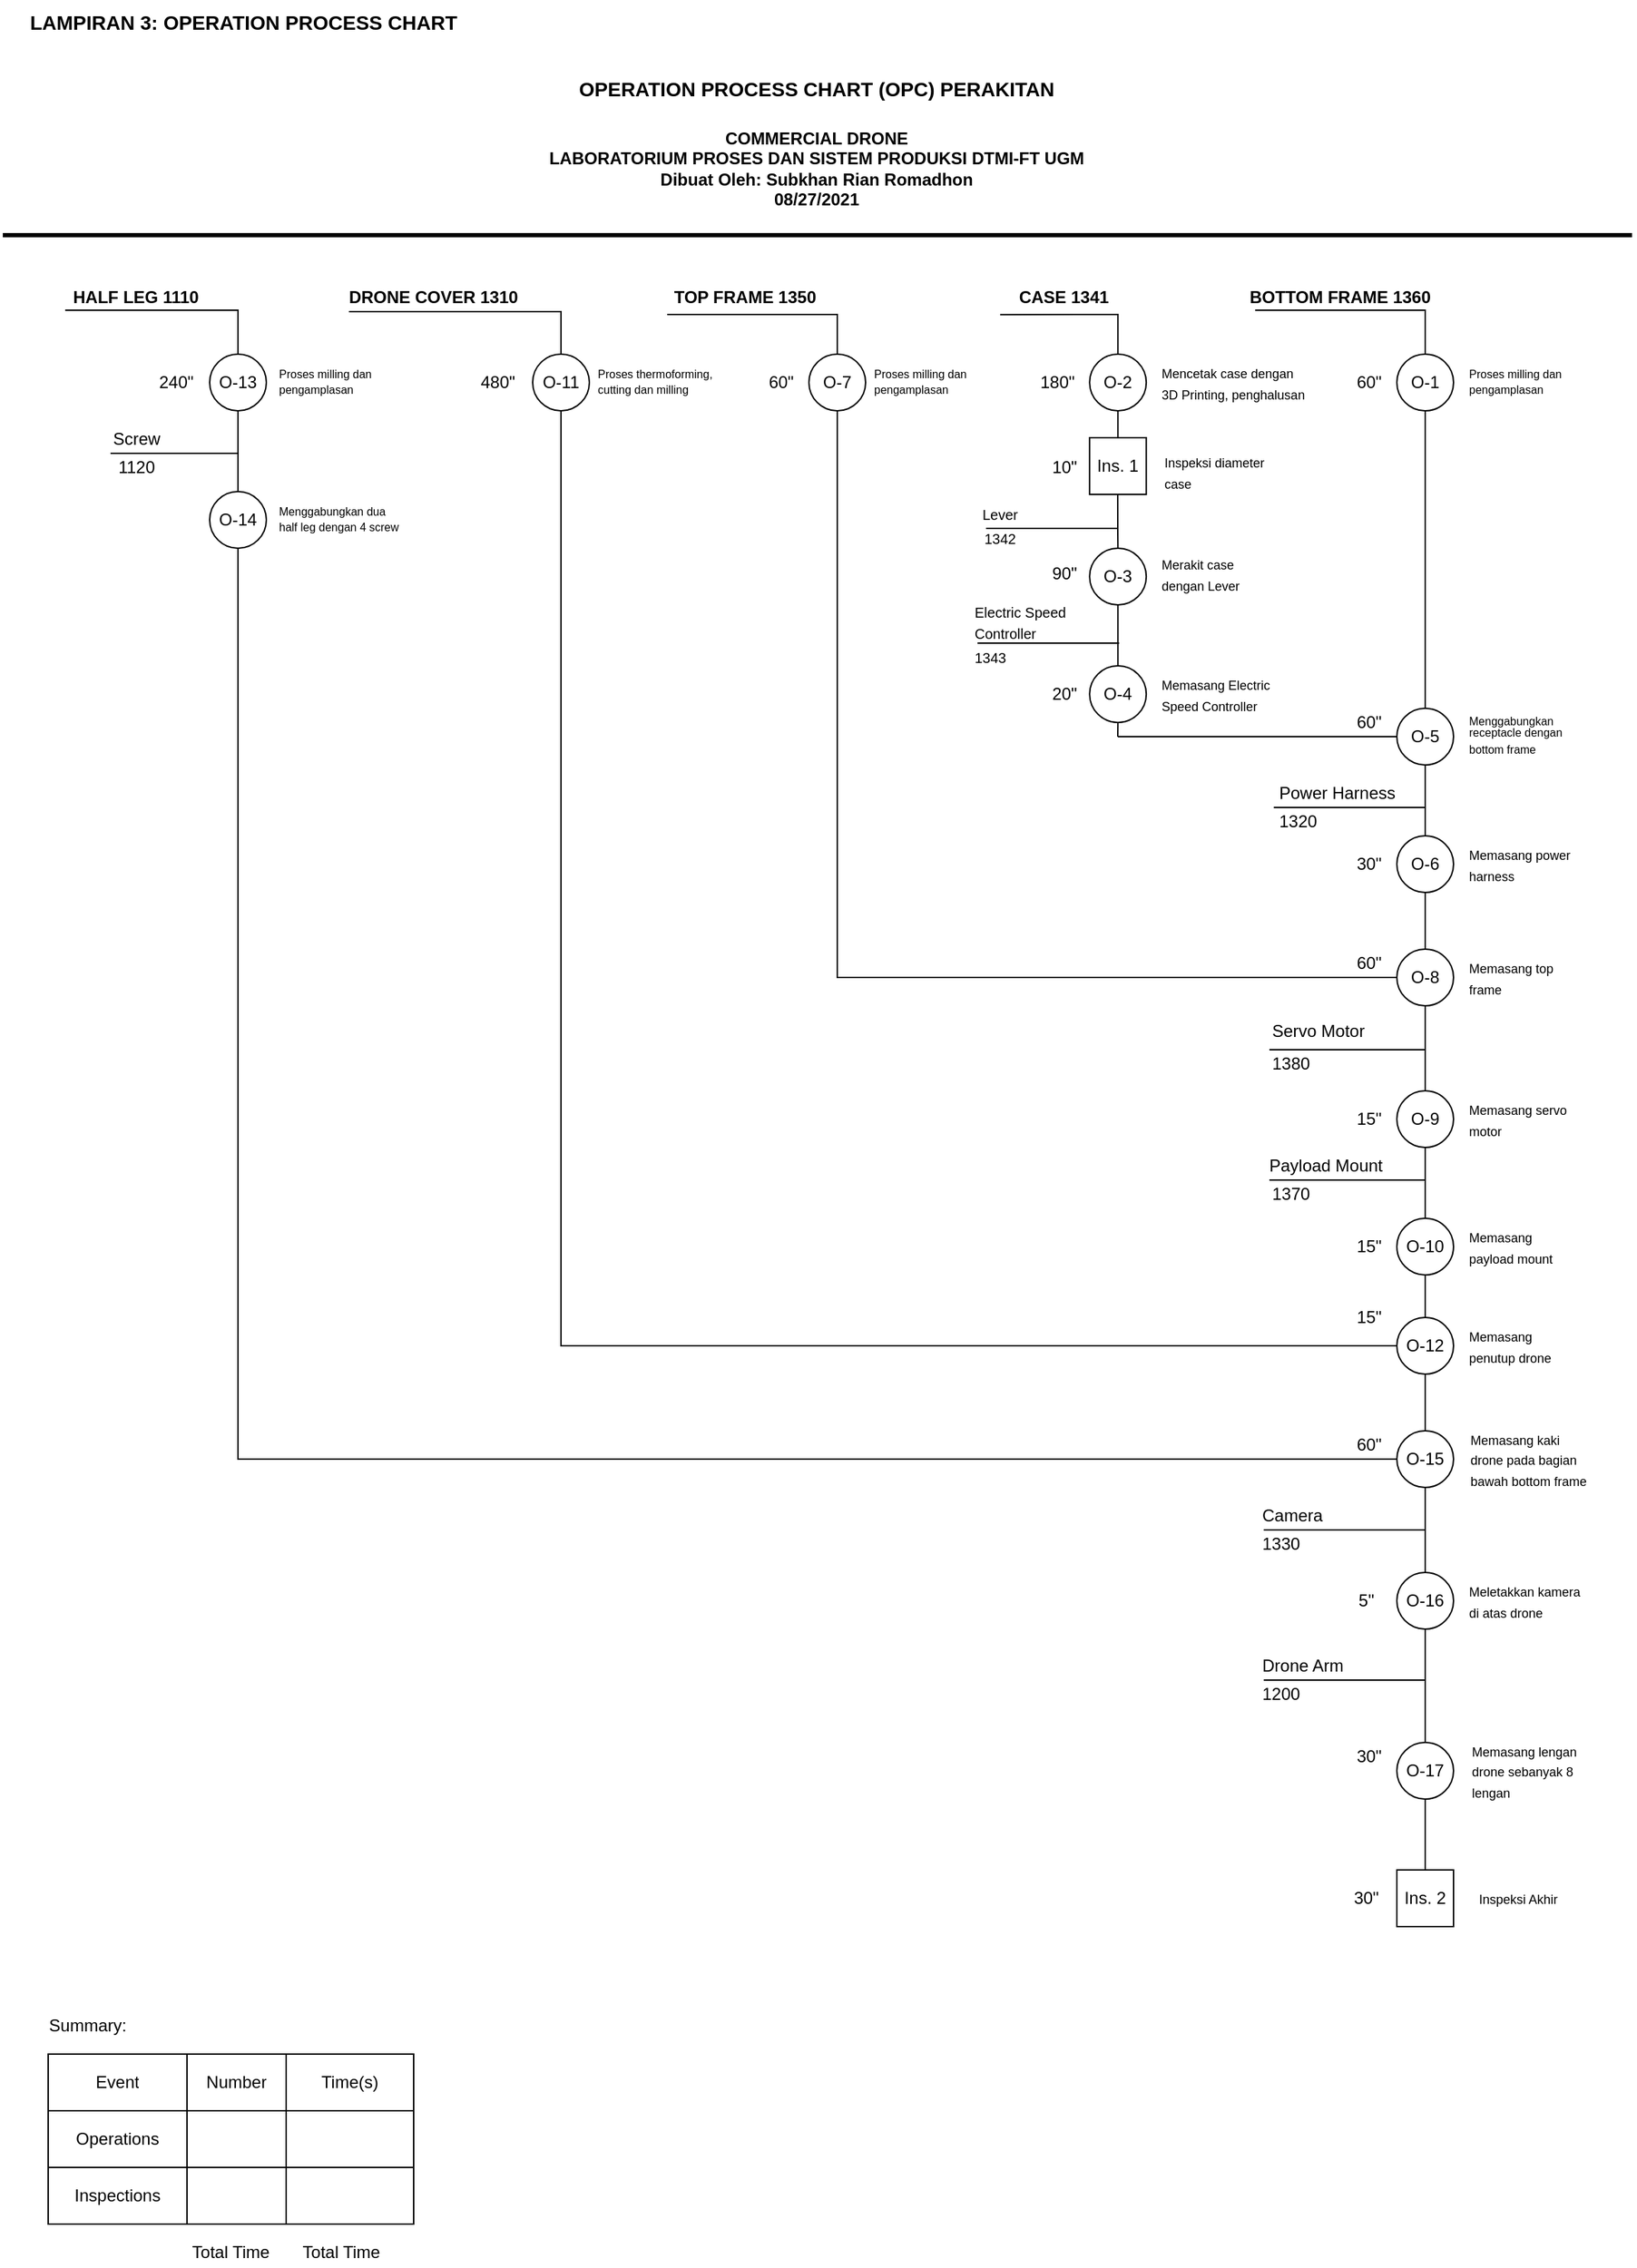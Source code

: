 <mxfile version="15.0.2" type="github">
  <diagram id="DeVc6nOlhxSPMMUo_RAu" name="Page-1">
    <mxGraphModel dx="1021" dy="551" grid="1" gridSize="10" guides="1" tooltips="1" connect="1" arrows="1" fold="1" page="1" pageScale="1" pageWidth="1169" pageHeight="1654" math="0" shadow="0">
      <root>
        <mxCell id="0" />
        <mxCell id="1" parent="0" />
        <mxCell id="87XZA6IXtHBNSDy3XtOM-1" value="O-1" style="ellipse;whiteSpace=wrap;html=1;aspect=fixed;" vertex="1" parent="1">
          <mxGeometry x="994" y="270" width="40" height="40" as="geometry" />
        </mxCell>
        <mxCell id="87XZA6IXtHBNSDy3XtOM-2" value="O-2" style="ellipse;whiteSpace=wrap;html=1;aspect=fixed;" vertex="1" parent="1">
          <mxGeometry x="777.12" y="270" width="40" height="40" as="geometry" />
        </mxCell>
        <mxCell id="87XZA6IXtHBNSDy3XtOM-3" value="O-6" style="ellipse;whiteSpace=wrap;html=1;aspect=fixed;" vertex="1" parent="1">
          <mxGeometry x="994" y="610" width="40" height="40" as="geometry" />
        </mxCell>
        <mxCell id="87XZA6IXtHBNSDy3XtOM-4" value="O-3" style="ellipse;whiteSpace=wrap;html=1;aspect=fixed;" vertex="1" parent="1">
          <mxGeometry x="777.12" y="407" width="40" height="40" as="geometry" />
        </mxCell>
        <mxCell id="87XZA6IXtHBNSDy3XtOM-5" value="O-13" style="ellipse;whiteSpace=wrap;html=1;aspect=fixed;" vertex="1" parent="1">
          <mxGeometry x="156" y="270" width="40" height="40" as="geometry" />
        </mxCell>
        <mxCell id="87XZA6IXtHBNSDy3XtOM-6" value="O-8" style="ellipse;whiteSpace=wrap;html=1;aspect=fixed;" vertex="1" parent="1">
          <mxGeometry x="994" y="690" width="40" height="40" as="geometry" />
        </mxCell>
        <mxCell id="87XZA6IXtHBNSDy3XtOM-8" value="O-10" style="ellipse;whiteSpace=wrap;html=1;aspect=fixed;" vertex="1" parent="1">
          <mxGeometry x="994" y="880" width="40" height="40" as="geometry" />
        </mxCell>
        <mxCell id="87XZA6IXtHBNSDy3XtOM-9" value="O-4" style="ellipse;whiteSpace=wrap;html=1;aspect=fixed;" vertex="1" parent="1">
          <mxGeometry x="777.12" y="490" width="40" height="40" as="geometry" />
        </mxCell>
        <mxCell id="87XZA6IXtHBNSDy3XtOM-10" value="O-11" style="ellipse;whiteSpace=wrap;html=1;aspect=fixed;" vertex="1" parent="1">
          <mxGeometry x="384" y="270" width="40" height="40" as="geometry" />
        </mxCell>
        <mxCell id="87XZA6IXtHBNSDy3XtOM-11" value="O-5" style="ellipse;whiteSpace=wrap;html=1;aspect=fixed;" vertex="1" parent="1">
          <mxGeometry x="994" y="520" width="40" height="40" as="geometry" />
        </mxCell>
        <mxCell id="87XZA6IXtHBNSDy3XtOM-12" value="O-15" style="ellipse;whiteSpace=wrap;html=1;aspect=fixed;" vertex="1" parent="1">
          <mxGeometry x="994" y="1030" width="40" height="40" as="geometry" />
        </mxCell>
        <mxCell id="87XZA6IXtHBNSDy3XtOM-13" value="O-9" style="ellipse;whiteSpace=wrap;html=1;aspect=fixed;" vertex="1" parent="1">
          <mxGeometry x="994" y="790" width="40" height="40" as="geometry" />
        </mxCell>
        <mxCell id="87XZA6IXtHBNSDy3XtOM-18" value="&lt;font style=&quot;font-size: 12px&quot;&gt;&lt;b&gt;HALF LEG 1110&lt;/b&gt;&lt;/font&gt;" style="text;html=1;strokeColor=none;fillColor=none;align=center;verticalAlign=middle;whiteSpace=wrap;rounded=0;" vertex="1" parent="1">
          <mxGeometry x="34" y="220" width="140" height="20" as="geometry" />
        </mxCell>
        <mxCell id="87XZA6IXtHBNSDy3XtOM-20" value="&lt;font style=&quot;font-size: 12px&quot;&gt;&lt;b&gt;BOTTOM FRAME 1360&lt;/b&gt;&lt;/font&gt;" style="text;html=1;strokeColor=none;fillColor=none;align=center;verticalAlign=middle;whiteSpace=wrap;rounded=0;" vertex="1" parent="1">
          <mxGeometry x="874" y="220" width="160" height="20" as="geometry" />
        </mxCell>
        <mxCell id="87XZA6IXtHBNSDy3XtOM-21" value="&lt;div&gt;&lt;font style=&quot;font-size: 18px&quot;&gt;&lt;b&gt;&lt;font style=&quot;font-size: 14px&quot;&gt;LAMPIRAN 3: OPERATION PROCESS CHART&lt;/font&gt;&lt;br&gt;&lt;/b&gt;&lt;/font&gt;&lt;/div&gt;" style="text;html=1;strokeColor=none;fillColor=none;align=center;verticalAlign=middle;whiteSpace=wrap;rounded=0;" vertex="1" parent="1">
          <mxGeometry x="10" y="20" width="340" height="30" as="geometry" />
        </mxCell>
        <mxCell id="87XZA6IXtHBNSDy3XtOM-22" value="" style="endArrow=none;html=1;strokeWidth=3;" edge="1" parent="1">
          <mxGeometry width="50" height="50" relative="1" as="geometry">
            <mxPoint x="10" y="186" as="sourcePoint" />
            <mxPoint x="1160" y="186" as="targetPoint" />
          </mxGeometry>
        </mxCell>
        <mxCell id="87XZA6IXtHBNSDy3XtOM-24" value="&lt;h1 align=&quot;center&quot;&gt;&lt;font style=&quot;font-size: 14px&quot;&gt;OPERATION PROCESS CHART (OPC) PERAKITAN&lt;/font&gt;&lt;/h1&gt;&lt;div&gt;&lt;b&gt;&lt;font style=&quot;font-size: 12px&quot;&gt;COMMERCIAL DRONE&lt;/font&gt;&lt;/b&gt;&lt;/div&gt;&lt;div&gt;&lt;b&gt;LABORATORIUM PROSES DAN SISTEM PRODUKSI DTMI-FT UGM&lt;/b&gt;&lt;/div&gt;&lt;div&gt;&lt;b&gt;Dibuat Oleh: Subkhan Rian Romadhon&lt;/b&gt;&lt;/div&gt;&lt;div&gt;&lt;b&gt;08/27/2021&lt;/b&gt;&lt;br&gt;&lt;/div&gt;" style="text;html=1;strokeColor=none;fillColor=none;spacing=5;spacingTop=-20;whiteSpace=wrap;overflow=hidden;rounded=0;align=center;" vertex="1" parent="1">
          <mxGeometry x="182" y="60" width="805" height="120" as="geometry" />
        </mxCell>
        <mxCell id="87XZA6IXtHBNSDy3XtOM-30" value="" style="endArrow=none;html=1;strokeWidth=1;entryX=0.5;entryY=0;entryDx=0;entryDy=0;rounded=0;" edge="1" parent="1" target="87XZA6IXtHBNSDy3XtOM-1">
          <mxGeometry width="50" height="50" relative="1" as="geometry">
            <mxPoint x="894" y="239" as="sourcePoint" />
            <mxPoint x="984" y="240" as="targetPoint" />
            <Array as="points">
              <mxPoint x="1014" y="239" />
            </Array>
          </mxGeometry>
        </mxCell>
        <mxCell id="87XZA6IXtHBNSDy3XtOM-33" value="&lt;font style=&quot;font-size: 12px&quot;&gt;&lt;b&gt;CASE 1341&lt;/b&gt;&lt;/font&gt;" style="text;html=1;strokeColor=none;fillColor=none;align=center;verticalAlign=middle;whiteSpace=wrap;rounded=0;" vertex="1" parent="1">
          <mxGeometry x="714" y="220" width="90" height="20" as="geometry" />
        </mxCell>
        <mxCell id="87XZA6IXtHBNSDy3XtOM-35" value="&lt;font style=&quot;font-size: 12px&quot;&gt;&lt;b&gt;DRONE COVER 1310&lt;/b&gt;&lt;/font&gt;" style="text;html=1;strokeColor=none;fillColor=none;align=center;verticalAlign=middle;whiteSpace=wrap;rounded=0;" vertex="1" parent="1">
          <mxGeometry x="234" y="220" width="160" height="20" as="geometry" />
        </mxCell>
        <mxCell id="87XZA6IXtHBNSDy3XtOM-36" value="&lt;div style=&quot;font-size: 8px ; line-height: 100%&quot; align=&quot;left&quot;&gt;&lt;font style=&quot;font-size: 8px&quot;&gt;Proses milling dan pengamplasan&lt;/font&gt;&lt;font size=&quot;3&quot;&gt;&lt;br&gt;&lt;/font&gt;&lt;/div&gt;" style="text;html=1;strokeColor=none;fillColor=none;align=center;verticalAlign=middle;whiteSpace=wrap;rounded=0;" vertex="1" parent="1">
          <mxGeometry x="1044" y="270" width="70" height="40" as="geometry" />
        </mxCell>
        <mxCell id="87XZA6IXtHBNSDy3XtOM-37" value="&lt;div align=&quot;left&quot;&gt;&lt;font style=&quot;font-size: 9px&quot;&gt;Mencetak case dengan 3D Printing, penghalusan &lt;/font&gt;&lt;br&gt;&lt;/div&gt;" style="text;html=1;strokeColor=none;fillColor=none;align=center;verticalAlign=middle;whiteSpace=wrap;rounded=0;" vertex="1" parent="1">
          <mxGeometry x="827.12" y="270" width="106.88" height="40" as="geometry" />
        </mxCell>
        <mxCell id="87XZA6IXtHBNSDy3XtOM-38" value="&lt;p style=&quot;line-height: 100%&quot;&gt;&lt;/p&gt;&lt;div style=&quot;font-size: 8px ; line-height: 100%&quot; align=&quot;left&quot;&gt;Menggabungkan&lt;/div&gt;&lt;div style=&quot;font-size: 8px ; line-height: 110%&quot; align=&quot;left&quot;&gt; receptacle dengan bottom frame&lt;font size=&quot;3&quot;&gt;&lt;br&gt;&lt;/font&gt;&lt;/div&gt;&lt;p&gt;&lt;/p&gt;" style="text;html=1;strokeColor=none;fillColor=none;align=center;verticalAlign=middle;whiteSpace=wrap;rounded=0;" vertex="1" parent="1">
          <mxGeometry x="1044" y="520" width="70" height="40" as="geometry" />
        </mxCell>
        <mxCell id="87XZA6IXtHBNSDy3XtOM-40" value="" style="endArrow=none;html=1;strokeWidth=1;exitX=0.293;exitY=1.109;exitDx=0;exitDy=0;exitPerimeter=0;entryX=0.5;entryY=0;entryDx=0;entryDy=0;rounded=0;" edge="1" parent="1" target="87XZA6IXtHBNSDy3XtOM-2">
          <mxGeometry width="50" height="50" relative="1" as="geometry">
            <mxPoint x="714.0" y="242.18" as="sourcePoint" />
            <mxPoint x="807.12" y="320" as="targetPoint" />
            <Array as="points">
              <mxPoint x="797.12" y="242" />
            </Array>
          </mxGeometry>
        </mxCell>
        <mxCell id="87XZA6IXtHBNSDy3XtOM-42" value="60&quot;" style="text;html=1;align=center;verticalAlign=middle;resizable=0;points=[];autosize=1;strokeColor=none;" vertex="1" parent="1">
          <mxGeometry x="959" y="280" width="30" height="20" as="geometry" />
        </mxCell>
        <mxCell id="87XZA6IXtHBNSDy3XtOM-43" value="180&quot;" style="text;html=1;align=center;verticalAlign=middle;resizable=0;points=[];autosize=1;strokeColor=none;" vertex="1" parent="1">
          <mxGeometry x="734" y="280" width="40" height="20" as="geometry" />
        </mxCell>
        <mxCell id="87XZA6IXtHBNSDy3XtOM-49" value="&lt;div align=&quot;left&quot;&gt;&lt;font style=&quot;font-size: 9px&quot;&gt;Merakit case dengan Lever&lt;/font&gt;&lt;br&gt;&lt;/div&gt;" style="text;html=1;strokeColor=none;fillColor=none;align=center;verticalAlign=middle;whiteSpace=wrap;rounded=0;" vertex="1" parent="1">
          <mxGeometry x="827.12" y="405" width="80" height="40" as="geometry" />
        </mxCell>
        <mxCell id="87XZA6IXtHBNSDy3XtOM-51" value="" style="endArrow=none;html=1;strokeWidth=1;entryX=0.5;entryY=1;entryDx=0;entryDy=0;exitX=0.5;exitY=0;exitDx=0;exitDy=0;" edge="1" parent="1" source="87XZA6IXtHBNSDy3XtOM-9" target="87XZA6IXtHBNSDy3XtOM-4">
          <mxGeometry width="50" height="50" relative="1" as="geometry">
            <mxPoint x="744" y="490" as="sourcePoint" />
            <mxPoint x="794" y="440" as="targetPoint" />
          </mxGeometry>
        </mxCell>
        <mxCell id="87XZA6IXtHBNSDy3XtOM-47" value="&lt;font style=&quot;font-size: 10px&quot;&gt;Lever&lt;/font&gt;" style="text;html=1;strokeColor=none;fillColor=none;align=center;verticalAlign=middle;whiteSpace=wrap;rounded=0;container=1;" vertex="1" parent="1">
          <mxGeometry x="694" y="373" width="40" height="20" as="geometry">
            <mxRectangle x="735" y="370" width="60" height="20" as="alternateBounds" />
          </mxGeometry>
        </mxCell>
        <mxCell id="87XZA6IXtHBNSDy3XtOM-48" value="&lt;font style=&quot;font-size: 10px&quot;&gt;1342&lt;/font&gt;" style="text;html=1;strokeColor=none;fillColor=none;align=center;verticalAlign=middle;whiteSpace=wrap;rounded=0;" vertex="1" parent="1">
          <mxGeometry x="694" y="390" width="40" height="20" as="geometry" />
        </mxCell>
        <mxCell id="87XZA6IXtHBNSDy3XtOM-56" value="&lt;div align=&quot;left&quot;&gt;&lt;font style=&quot;font-size: 10px&quot;&gt;1343&lt;/font&gt;&lt;/div&gt;" style="text;html=1;strokeColor=none;fillColor=none;align=left;verticalAlign=middle;whiteSpace=wrap;rounded=0;" vertex="1" parent="1">
          <mxGeometry x="694.0" y="474" width="37.647" height="20" as="geometry" />
        </mxCell>
        <mxCell id="87XZA6IXtHBNSDy3XtOM-60" value="" style="endArrow=none;html=1;strokeWidth=1;" edge="1" parent="1">
          <mxGeometry width="50" height="50" relative="1" as="geometry">
            <mxPoint x="698" y="474" as="sourcePoint" />
            <mxPoint x="798" y="474" as="targetPoint" />
          </mxGeometry>
        </mxCell>
        <mxCell id="87XZA6IXtHBNSDy3XtOM-61" value="&lt;div align=&quot;left&quot;&gt;&lt;font style=&quot;font-size: 10px&quot;&gt;Electric Speed Controller&lt;/font&gt;&lt;br&gt;&lt;/div&gt;" style="text;html=1;strokeColor=none;fillColor=none;align=left;verticalAlign=middle;whiteSpace=wrap;rounded=0;container=1;" vertex="1" parent="1">
          <mxGeometry x="694" y="449" width="100" height="20" as="geometry" />
        </mxCell>
        <mxCell id="87XZA6IXtHBNSDy3XtOM-62" value="90&quot;" style="text;html=1;align=center;verticalAlign=middle;resizable=0;points=[];autosize=1;strokeColor=none;" vertex="1" parent="1">
          <mxGeometry x="744" y="415" width="30" height="20" as="geometry" />
        </mxCell>
        <mxCell id="87XZA6IXtHBNSDy3XtOM-63" value="&lt;div align=&quot;left&quot;&gt;&lt;font style=&quot;font-size: 9px&quot;&gt;Memasang Electric Speed Controller&lt;/font&gt;&lt;br&gt;&lt;/div&gt;" style="text;html=1;strokeColor=none;fillColor=none;align=center;verticalAlign=middle;whiteSpace=wrap;rounded=0;" vertex="1" parent="1">
          <mxGeometry x="827.12" y="490" width="80" height="40" as="geometry" />
        </mxCell>
        <mxCell id="87XZA6IXtHBNSDy3XtOM-64" value="" style="endArrow=none;html=1;strokeWidth=1;entryX=0.5;entryY=1;entryDx=0;entryDy=0;exitX=0.5;exitY=0;exitDx=0;exitDy=0;" edge="1" parent="1" source="87XZA6IXtHBNSDy3XtOM-11" target="87XZA6IXtHBNSDy3XtOM-1">
          <mxGeometry width="50" height="50" relative="1" as="geometry">
            <mxPoint x="1014" y="540" as="sourcePoint" />
            <mxPoint x="864" y="330" as="targetPoint" />
          </mxGeometry>
        </mxCell>
        <mxCell id="87XZA6IXtHBNSDy3XtOM-65" value="" style="endArrow=none;html=1;strokeWidth=1;entryX=0;entryY=0.5;entryDx=0;entryDy=0;" edge="1" parent="1" target="87XZA6IXtHBNSDy3XtOM-11">
          <mxGeometry width="50" height="50" relative="1" as="geometry">
            <mxPoint x="797" y="540" as="sourcePoint" />
            <mxPoint x="1014" y="540" as="targetPoint" />
          </mxGeometry>
        </mxCell>
        <mxCell id="87XZA6IXtHBNSDy3XtOM-66" value="" style="endArrow=none;html=1;strokeWidth=1;exitX=0.5;exitY=1;exitDx=0;exitDy=0;" edge="1" parent="1" source="87XZA6IXtHBNSDy3XtOM-9">
          <mxGeometry width="50" height="50" relative="1" as="geometry">
            <mxPoint x="814" y="430" as="sourcePoint" />
            <mxPoint x="797" y="540" as="targetPoint" />
          </mxGeometry>
        </mxCell>
        <mxCell id="87XZA6IXtHBNSDy3XtOM-67" value="60&quot;" style="text;html=1;align=center;verticalAlign=middle;resizable=0;points=[];autosize=1;strokeColor=none;" vertex="1" parent="1">
          <mxGeometry x="959" y="520" width="30" height="20" as="geometry" />
        </mxCell>
        <mxCell id="87XZA6IXtHBNSDy3XtOM-68" value="20&quot;" style="text;html=1;align=center;verticalAlign=middle;resizable=0;points=[];autosize=1;strokeColor=none;" vertex="1" parent="1">
          <mxGeometry x="744" y="500" width="30" height="20" as="geometry" />
        </mxCell>
        <mxCell id="87XZA6IXtHBNSDy3XtOM-69" value="" style="endArrow=none;html=1;strokeWidth=1;entryX=0.5;entryY=1;entryDx=0;entryDy=0;exitX=0.5;exitY=0;exitDx=0;exitDy=0;" edge="1" parent="1" source="87XZA6IXtHBNSDy3XtOM-3" target="87XZA6IXtHBNSDy3XtOM-11">
          <mxGeometry width="50" height="50" relative="1" as="geometry">
            <mxPoint x="1014" y="600" as="sourcePoint" />
            <mxPoint x="904" y="490" as="targetPoint" />
          </mxGeometry>
        </mxCell>
        <mxCell id="87XZA6IXtHBNSDy3XtOM-70" value="" style="endArrow=none;html=1;strokeWidth=1;exitX=0;exitY=1;exitDx=0;exitDy=0;" edge="1" parent="1" source="87XZA6IXtHBNSDy3XtOM-72">
          <mxGeometry width="50" height="50" relative="1" as="geometry">
            <mxPoint x="894" y="590" as="sourcePoint" />
            <mxPoint x="1014" y="590" as="targetPoint" />
          </mxGeometry>
        </mxCell>
        <mxCell id="87XZA6IXtHBNSDy3XtOM-71" value="&lt;div align=&quot;left&quot;&gt;&lt;font style=&quot;font-size: 9px&quot;&gt;Memasang power harness&lt;/font&gt;&lt;br&gt;&lt;/div&gt;" style="text;html=1;strokeColor=none;fillColor=none;align=center;verticalAlign=middle;whiteSpace=wrap;rounded=0;" vertex="1" parent="1">
          <mxGeometry x="1044" y="620" width="80" height="20" as="geometry" />
        </mxCell>
        <mxCell id="87XZA6IXtHBNSDy3XtOM-72" value="Power Harness" style="text;html=1;strokeColor=none;fillColor=none;align=center;verticalAlign=middle;whiteSpace=wrap;rounded=0;" vertex="1" parent="1">
          <mxGeometry x="907.12" y="570" width="90" height="20" as="geometry" />
        </mxCell>
        <mxCell id="87XZA6IXtHBNSDy3XtOM-73" value="&lt;div align=&quot;left&quot;&gt;1320&lt;/div&gt;" style="text;html=1;strokeColor=none;fillColor=none;align=left;verticalAlign=middle;whiteSpace=wrap;rounded=0;" vertex="1" parent="1">
          <mxGeometry x="909" y="590" width="35" height="20" as="geometry" />
        </mxCell>
        <mxCell id="87XZA6IXtHBNSDy3XtOM-75" value="30&quot;" style="text;html=1;align=center;verticalAlign=middle;resizable=0;points=[];autosize=1;strokeColor=none;" vertex="1" parent="1">
          <mxGeometry x="959" y="620" width="30" height="20" as="geometry" />
        </mxCell>
        <mxCell id="87XZA6IXtHBNSDy3XtOM-76" value="" style="endArrow=none;html=1;strokeWidth=1;entryX=0.5;entryY=1;entryDx=0;entryDy=0;exitX=0.5;exitY=0;exitDx=0;exitDy=0;" edge="1" parent="1" source="87XZA6IXtHBNSDy3XtOM-6" target="87XZA6IXtHBNSDy3XtOM-3">
          <mxGeometry width="50" height="50" relative="1" as="geometry">
            <mxPoint x="1014" y="720" as="sourcePoint" />
            <mxPoint x="784" y="510" as="targetPoint" />
          </mxGeometry>
        </mxCell>
        <mxCell id="87XZA6IXtHBNSDy3XtOM-82" value="" style="group" vertex="1" connectable="0" parent="1">
          <mxGeometry x="464" y="220" width="155" height="90" as="geometry" />
        </mxCell>
        <mxCell id="87XZA6IXtHBNSDy3XtOM-7" value="O-7" style="ellipse;whiteSpace=wrap;html=1;aspect=fixed;" vertex="1" parent="87XZA6IXtHBNSDy3XtOM-82">
          <mxGeometry x="115" y="50" width="40" height="40" as="geometry" />
        </mxCell>
        <mxCell id="87XZA6IXtHBNSDy3XtOM-32" value="&lt;font style=&quot;font-size: 12px&quot;&gt;&lt;b&gt;TOP FRAME 1350&lt;/b&gt;&lt;/font&gt;" style="text;html=1;strokeColor=none;fillColor=none;align=center;verticalAlign=middle;whiteSpace=wrap;rounded=0;" vertex="1" parent="87XZA6IXtHBNSDy3XtOM-82">
          <mxGeometry width="140" height="20" as="geometry" />
        </mxCell>
        <mxCell id="87XZA6IXtHBNSDy3XtOM-79" value="" style="endArrow=none;html=1;strokeWidth=1;entryX=0.5;entryY=0;entryDx=0;entryDy=0;rounded=0;" edge="1" parent="87XZA6IXtHBNSDy3XtOM-82" target="87XZA6IXtHBNSDy3XtOM-7">
          <mxGeometry width="50" height="50" relative="1" as="geometry">
            <mxPoint x="15" y="22" as="sourcePoint" />
            <mxPoint x="135" y="50" as="targetPoint" />
            <Array as="points">
              <mxPoint x="135" y="22" />
            </Array>
          </mxGeometry>
        </mxCell>
        <mxCell id="87XZA6IXtHBNSDy3XtOM-85" value="60&quot;" style="text;html=1;align=center;verticalAlign=middle;resizable=0;points=[];autosize=1;strokeColor=none;" vertex="1" parent="87XZA6IXtHBNSDy3XtOM-82">
          <mxGeometry x="79.5" y="60" width="30" height="20" as="geometry" />
        </mxCell>
        <mxCell id="87XZA6IXtHBNSDy3XtOM-114" value="&lt;div style=&quot;font-size: 8px ; line-height: 100%&quot; align=&quot;left&quot;&gt;&lt;font style=&quot;font-size: 8px&quot;&gt;Proses thermoforming, cutting dan milling&lt;/font&gt;&lt;font size=&quot;3&quot;&gt;&lt;br&gt;&lt;/font&gt;&lt;/div&gt;" style="text;html=1;strokeColor=none;fillColor=none;align=center;verticalAlign=middle;whiteSpace=wrap;rounded=0;" vertex="1" parent="87XZA6IXtHBNSDy3XtOM-82">
          <mxGeometry x="-35" y="50" width="90" height="40" as="geometry" />
        </mxCell>
        <mxCell id="87XZA6IXtHBNSDy3XtOM-84" value="&lt;div style=&quot;font-size: 8px ; line-height: 100%&quot; align=&quot;left&quot;&gt;&lt;font style=&quot;font-size: 8px&quot;&gt;Proses milling dan pengamplasan&lt;/font&gt;&lt;font size=&quot;3&quot;&gt;&lt;br&gt;&lt;/font&gt;&lt;/div&gt;" style="text;html=1;strokeColor=none;fillColor=none;align=center;verticalAlign=middle;whiteSpace=wrap;rounded=0;" vertex="1" parent="1">
          <mxGeometry x="624" y="270" width="70" height="40" as="geometry" />
        </mxCell>
        <mxCell id="87XZA6IXtHBNSDy3XtOM-86" value="" style="endArrow=none;html=1;strokeWidth=1;entryX=0.5;entryY=1;entryDx=0;entryDy=0;exitX=0;exitY=0.5;exitDx=0;exitDy=0;rounded=0;" edge="1" parent="1" source="87XZA6IXtHBNSDy3XtOM-6" target="87XZA6IXtHBNSDy3XtOM-7">
          <mxGeometry width="50" height="50" relative="1" as="geometry">
            <mxPoint x="754" y="540" as="sourcePoint" />
            <mxPoint x="804" y="490" as="targetPoint" />
            <Array as="points">
              <mxPoint x="599" y="710" />
            </Array>
          </mxGeometry>
        </mxCell>
        <mxCell id="87XZA6IXtHBNSDy3XtOM-87" value="&lt;div align=&quot;left&quot;&gt;&lt;font style=&quot;font-size: 9px&quot;&gt;Memasang top frame&lt;/font&gt;&lt;br&gt;&lt;/div&gt;" style="text;html=1;strokeColor=none;fillColor=none;align=center;verticalAlign=middle;whiteSpace=wrap;rounded=0;" vertex="1" parent="1">
          <mxGeometry x="1044" y="700" width="80" height="20" as="geometry" />
        </mxCell>
        <mxCell id="87XZA6IXtHBNSDy3XtOM-88" value="60&quot;" style="text;html=1;align=center;verticalAlign=middle;resizable=0;points=[];autosize=1;strokeColor=none;" vertex="1" parent="1">
          <mxGeometry x="959" y="690" width="30" height="20" as="geometry" />
        </mxCell>
        <mxCell id="87XZA6IXtHBNSDy3XtOM-89" value="" style="endArrow=none;html=1;strokeWidth=1;entryX=0.5;entryY=1;entryDx=0;entryDy=0;exitX=0.5;exitY=0;exitDx=0;exitDy=0;" edge="1" parent="1" source="87XZA6IXtHBNSDy3XtOM-13" target="87XZA6IXtHBNSDy3XtOM-6">
          <mxGeometry width="50" height="50" relative="1" as="geometry">
            <mxPoint x="1014" y="810" as="sourcePoint" />
            <mxPoint x="954" y="710" as="targetPoint" />
          </mxGeometry>
        </mxCell>
        <mxCell id="87XZA6IXtHBNSDy3XtOM-91" value="&lt;div align=&quot;left&quot;&gt;&lt;font style=&quot;font-size: 9px&quot;&gt;Memasang servo motor&lt;/font&gt;&lt;br&gt;&lt;/div&gt;" style="text;html=1;strokeColor=none;fillColor=none;align=center;verticalAlign=middle;whiteSpace=wrap;rounded=0;" vertex="1" parent="1">
          <mxGeometry x="1044" y="800" width="80" height="20" as="geometry" />
        </mxCell>
        <mxCell id="87XZA6IXtHBNSDy3XtOM-92" value="" style="endArrow=none;html=1;strokeWidth=1;entryX=0.5;entryY=1;entryDx=0;entryDy=0;exitX=0.5;exitY=0;exitDx=0;exitDy=0;" edge="1" parent="1" source="87XZA6IXtHBNSDy3XtOM-8" target="87XZA6IXtHBNSDy3XtOM-13">
          <mxGeometry width="50" height="50" relative="1" as="geometry">
            <mxPoint x="944" y="960" as="sourcePoint" />
            <mxPoint x="994" y="910" as="targetPoint" />
          </mxGeometry>
        </mxCell>
        <mxCell id="87XZA6IXtHBNSDy3XtOM-93" value="" style="endArrow=none;html=1;strokeWidth=1;" edge="1" parent="1">
          <mxGeometry width="50" height="50" relative="1" as="geometry">
            <mxPoint x="904.0" y="853" as="sourcePoint" />
            <mxPoint x="1014.0" y="853" as="targetPoint" />
          </mxGeometry>
        </mxCell>
        <mxCell id="87XZA6IXtHBNSDy3XtOM-94" value="&lt;div align=&quot;left&quot;&gt;&lt;font style=&quot;font-size: 9px&quot;&gt;Memasang payload mount&lt;br&gt;&lt;/font&gt;&lt;/div&gt;" style="text;html=1;strokeColor=none;fillColor=none;align=center;verticalAlign=middle;whiteSpace=wrap;rounded=0;" vertex="1" parent="1">
          <mxGeometry x="1044" y="890" width="80" height="20" as="geometry" />
        </mxCell>
        <mxCell id="87XZA6IXtHBNSDy3XtOM-96" value="Payload Mount" style="text;html=1;strokeColor=none;fillColor=none;align=center;verticalAlign=middle;whiteSpace=wrap;rounded=0;" vertex="1" parent="1">
          <mxGeometry x="899" y="833" width="90" height="20" as="geometry" />
        </mxCell>
        <mxCell id="87XZA6IXtHBNSDy3XtOM-99" value="&lt;div align=&quot;left&quot;&gt;1370&lt;/div&gt;" style="text;html=1;strokeColor=none;fillColor=none;align=left;verticalAlign=middle;whiteSpace=wrap;rounded=0;" vertex="1" parent="1">
          <mxGeometry x="904" y="853" width="35" height="20" as="geometry" />
        </mxCell>
        <mxCell id="87XZA6IXtHBNSDy3XtOM-100" value="" style="group" vertex="1" connectable="0" parent="1">
          <mxGeometry x="904" y="738" width="110" height="43" as="geometry" />
        </mxCell>
        <mxCell id="87XZA6IXtHBNSDy3XtOM-90" value="" style="endArrow=none;html=1;strokeWidth=1;" edge="1" parent="87XZA6IXtHBNSDy3XtOM-100">
          <mxGeometry width="50" height="50" relative="1" as="geometry">
            <mxPoint y="23" as="sourcePoint" />
            <mxPoint x="110" y="23" as="targetPoint" />
          </mxGeometry>
        </mxCell>
        <mxCell id="87XZA6IXtHBNSDy3XtOM-95" value="&lt;div align=&quot;left&quot;&gt;Servo Motor&lt;br&gt;&lt;/div&gt;" style="text;html=1;strokeColor=none;fillColor=none;align=left;verticalAlign=middle;whiteSpace=wrap;rounded=0;" vertex="1" parent="87XZA6IXtHBNSDy3XtOM-100">
          <mxGeometry width="90" height="20" as="geometry" />
        </mxCell>
        <mxCell id="87XZA6IXtHBNSDy3XtOM-97" value="&lt;div align=&quot;left&quot;&gt;1380&lt;/div&gt;" style="text;html=1;strokeColor=none;fillColor=none;align=left;verticalAlign=middle;whiteSpace=wrap;rounded=0;" vertex="1" parent="87XZA6IXtHBNSDy3XtOM-100">
          <mxGeometry y="23" width="35" height="20" as="geometry" />
        </mxCell>
        <mxCell id="87XZA6IXtHBNSDy3XtOM-103" value="" style="endArrow=none;html=1;strokeWidth=1;rounded=0;entryX=0.5;entryY=0;entryDx=0;entryDy=0;exitX=0.127;exitY=0.999;exitDx=0;exitDy=0;exitPerimeter=0;" edge="1" parent="1" source="87XZA6IXtHBNSDy3XtOM-35" target="87XZA6IXtHBNSDy3XtOM-10">
          <mxGeometry width="50" height="50" relative="1" as="geometry">
            <mxPoint x="254" y="250" as="sourcePoint" />
            <mxPoint x="404" y="290" as="targetPoint" />
            <Array as="points">
              <mxPoint x="404" y="240" />
            </Array>
          </mxGeometry>
        </mxCell>
        <mxCell id="87XZA6IXtHBNSDy3XtOM-105" value="O-16" style="ellipse;whiteSpace=wrap;html=1;aspect=fixed;" vertex="1" parent="1">
          <mxGeometry x="994" y="1130" width="40" height="40" as="geometry" />
        </mxCell>
        <mxCell id="87XZA6IXtHBNSDy3XtOM-109" value="O-17" style="ellipse;whiteSpace=wrap;html=1;aspect=fixed;" vertex="1" parent="1">
          <mxGeometry x="994" y="1250" width="40" height="40" as="geometry" />
        </mxCell>
        <mxCell id="87XZA6IXtHBNSDy3XtOM-110" value="O-14" style="ellipse;whiteSpace=wrap;html=1;aspect=fixed;" vertex="1" parent="1">
          <mxGeometry x="156" y="367" width="40" height="40" as="geometry" />
        </mxCell>
        <mxCell id="87XZA6IXtHBNSDy3XtOM-111" value="O-12" style="ellipse;whiteSpace=wrap;html=1;aspect=fixed;" vertex="1" parent="1">
          <mxGeometry x="994" y="950" width="40" height="40" as="geometry" />
        </mxCell>
        <mxCell id="87XZA6IXtHBNSDy3XtOM-115" value="480&quot;" style="text;html=1;align=center;verticalAlign=middle;resizable=0;points=[];autosize=1;strokeColor=none;" vertex="1" parent="1">
          <mxGeometry x="339" y="280" width="40" height="20" as="geometry" />
        </mxCell>
        <mxCell id="87XZA6IXtHBNSDy3XtOM-117" value="" style="endArrow=none;html=1;strokeWidth=1;exitX=0.5;exitY=1;exitDx=0;exitDy=0;entryX=0;entryY=0.5;entryDx=0;entryDy=0;rounded=0;" edge="1" parent="1" source="87XZA6IXtHBNSDy3XtOM-10" target="87XZA6IXtHBNSDy3XtOM-111">
          <mxGeometry width="50" height="50" relative="1" as="geometry">
            <mxPoint x="724" y="720" as="sourcePoint" />
            <mxPoint x="774" y="670" as="targetPoint" />
            <Array as="points">
              <mxPoint x="404" y="970" />
            </Array>
          </mxGeometry>
        </mxCell>
        <mxCell id="87XZA6IXtHBNSDy3XtOM-118" value="" style="endArrow=none;html=1;strokeWidth=1;entryX=0.5;entryY=1;entryDx=0;entryDy=0;exitX=0.5;exitY=0;exitDx=0;exitDy=0;" edge="1" parent="1" source="87XZA6IXtHBNSDy3XtOM-111" target="87XZA6IXtHBNSDy3XtOM-8">
          <mxGeometry width="50" height="50" relative="1" as="geometry">
            <mxPoint x="674" y="880" as="sourcePoint" />
            <mxPoint x="724" y="830" as="targetPoint" />
          </mxGeometry>
        </mxCell>
        <mxCell id="87XZA6IXtHBNSDy3XtOM-119" value="&lt;div align=&quot;left&quot;&gt;&lt;font style=&quot;font-size: 9px&quot;&gt;Memasang penutup drone&lt;br&gt;&lt;/font&gt;&lt;/div&gt;" style="text;html=1;strokeColor=none;fillColor=none;align=center;verticalAlign=middle;whiteSpace=wrap;rounded=0;" vertex="1" parent="1">
          <mxGeometry x="1044" y="960" width="80" height="20" as="geometry" />
        </mxCell>
        <mxCell id="87XZA6IXtHBNSDy3XtOM-121" value="15&quot;" style="text;html=1;align=center;verticalAlign=middle;resizable=0;points=[];autosize=1;strokeColor=none;" vertex="1" parent="1">
          <mxGeometry x="959" y="800" width="30" height="20" as="geometry" />
        </mxCell>
        <mxCell id="87XZA6IXtHBNSDy3XtOM-122" value="15&quot;" style="text;html=1;align=center;verticalAlign=middle;resizable=0;points=[];autosize=1;strokeColor=none;" vertex="1" parent="1">
          <mxGeometry x="959" y="890" width="30" height="20" as="geometry" />
        </mxCell>
        <mxCell id="87XZA6IXtHBNSDy3XtOM-123" value="15&quot;" style="text;html=1;align=center;verticalAlign=middle;resizable=0;points=[];autosize=1;strokeColor=none;" vertex="1" parent="1">
          <mxGeometry x="959" y="940" width="30" height="20" as="geometry" />
        </mxCell>
        <mxCell id="87XZA6IXtHBNSDy3XtOM-124" value="" style="endArrow=none;html=1;strokeWidth=1;entryX=0.5;entryY=0;entryDx=0;entryDy=0;rounded=0;" edge="1" parent="1" target="87XZA6IXtHBNSDy3XtOM-5">
          <mxGeometry width="50" height="50" relative="1" as="geometry">
            <mxPoint x="54" y="239" as="sourcePoint" />
            <mxPoint x="174" y="239" as="targetPoint" />
            <Array as="points">
              <mxPoint x="176" y="239" />
            </Array>
          </mxGeometry>
        </mxCell>
        <mxCell id="87XZA6IXtHBNSDy3XtOM-125" value="&lt;div style=&quot;font-size: 8px ; line-height: 100%&quot; align=&quot;left&quot;&gt;&lt;font style=&quot;font-size: 8px&quot;&gt;Proses milling dan pengamplasan&lt;/font&gt;&lt;font size=&quot;3&quot;&gt;&lt;br&gt;&lt;/font&gt;&lt;/div&gt;" style="text;html=1;strokeColor=none;fillColor=none;align=center;verticalAlign=middle;whiteSpace=wrap;rounded=0;" vertex="1" parent="1">
          <mxGeometry x="204" y="270" width="70" height="40" as="geometry" />
        </mxCell>
        <mxCell id="87XZA6IXtHBNSDy3XtOM-126" value="240&quot;" style="text;html=1;align=center;verticalAlign=middle;resizable=0;points=[];autosize=1;strokeColor=none;" vertex="1" parent="1">
          <mxGeometry x="112" y="280" width="40" height="20" as="geometry" />
        </mxCell>
        <mxCell id="87XZA6IXtHBNSDy3XtOM-127" value="" style="endArrow=none;html=1;strokeWidth=1;exitX=0.5;exitY=1;exitDx=0;exitDy=0;entryX=0.5;entryY=0;entryDx=0;entryDy=0;" edge="1" parent="1" source="87XZA6IXtHBNSDy3XtOM-5" target="87XZA6IXtHBNSDy3XtOM-110">
          <mxGeometry width="50" height="50" relative="1" as="geometry">
            <mxPoint x="444" y="440" as="sourcePoint" />
            <mxPoint x="494" y="390" as="targetPoint" />
          </mxGeometry>
        </mxCell>
        <mxCell id="87XZA6IXtHBNSDy3XtOM-128" value="" style="endArrow=none;html=1;strokeWidth=1;" edge="1" parent="1">
          <mxGeometry width="50" height="50" relative="1" as="geometry">
            <mxPoint x="176" y="340" as="sourcePoint" />
            <mxPoint x="86" y="340" as="targetPoint" />
          </mxGeometry>
        </mxCell>
        <mxCell id="87XZA6IXtHBNSDy3XtOM-129" value="Screw" style="text;html=1;align=center;verticalAlign=middle;resizable=0;points=[];autosize=1;strokeColor=none;" vertex="1" parent="1">
          <mxGeometry x="79" y="320" width="50" height="20" as="geometry" />
        </mxCell>
        <mxCell id="87XZA6IXtHBNSDy3XtOM-130" value="1120" style="text;html=1;align=center;verticalAlign=middle;resizable=0;points=[];autosize=1;strokeColor=none;" vertex="1" parent="1">
          <mxGeometry x="84" y="340" width="40" height="20" as="geometry" />
        </mxCell>
        <mxCell id="87XZA6IXtHBNSDy3XtOM-131" value="&lt;div style=&quot;font-size: 8px ; line-height: 100%&quot; align=&quot;left&quot;&gt;Menggabungkan dua half leg dengan 4 screw&lt;font size=&quot;3&quot;&gt;&lt;br&gt;&lt;/font&gt;&lt;/div&gt;" style="text;html=1;strokeColor=none;fillColor=none;align=center;verticalAlign=middle;whiteSpace=wrap;rounded=0;" vertex="1" parent="1">
          <mxGeometry x="204" y="367" width="90" height="40" as="geometry" />
        </mxCell>
        <mxCell id="87XZA6IXtHBNSDy3XtOM-132" value="" style="endArrow=none;html=1;strokeWidth=1;entryX=0.5;entryY=1;entryDx=0;entryDy=0;exitX=0.5;exitY=0;exitDx=0;exitDy=0;" edge="1" parent="1" source="87XZA6IXtHBNSDy3XtOM-12" target="87XZA6IXtHBNSDy3XtOM-111">
          <mxGeometry width="50" height="50" relative="1" as="geometry">
            <mxPoint x="794" y="990" as="sourcePoint" />
            <mxPoint x="844" y="940" as="targetPoint" />
          </mxGeometry>
        </mxCell>
        <mxCell id="87XZA6IXtHBNSDy3XtOM-133" value="" style="endArrow=none;html=1;strokeWidth=1;entryX=0.5;entryY=1;entryDx=0;entryDy=0;exitX=0;exitY=0.5;exitDx=0;exitDy=0;rounded=0;" edge="1" parent="1" source="87XZA6IXtHBNSDy3XtOM-12" target="87XZA6IXtHBNSDy3XtOM-110">
          <mxGeometry width="50" height="50" relative="1" as="geometry">
            <mxPoint x="494" y="820" as="sourcePoint" />
            <mxPoint x="544" y="770" as="targetPoint" />
            <Array as="points">
              <mxPoint x="176" y="1050" />
            </Array>
          </mxGeometry>
        </mxCell>
        <mxCell id="87XZA6IXtHBNSDy3XtOM-134" value="&lt;div align=&quot;left&quot;&gt;&lt;font style=&quot;font-size: 9px&quot;&gt;Memasang kaki drone pada bagian bawah bottom frame&lt;br&gt;&lt;/font&gt;&lt;/div&gt;" style="text;html=1;strokeColor=none;fillColor=none;align=center;verticalAlign=middle;whiteSpace=wrap;rounded=0;" vertex="1" parent="1">
          <mxGeometry x="1045" y="1040" width="90" height="20" as="geometry" />
        </mxCell>
        <mxCell id="87XZA6IXtHBNSDy3XtOM-135" value="60&quot;" style="text;html=1;align=center;verticalAlign=middle;resizable=0;points=[];autosize=1;strokeColor=none;" vertex="1" parent="1">
          <mxGeometry x="959" y="1030" width="30" height="20" as="geometry" />
        </mxCell>
        <mxCell id="87XZA6IXtHBNSDy3XtOM-136" value="" style="endArrow=none;html=1;strokeWidth=1;entryX=0.5;entryY=1;entryDx=0;entryDy=0;exitX=0.5;exitY=0;exitDx=0;exitDy=0;" edge="1" parent="1" source="87XZA6IXtHBNSDy3XtOM-105" target="87XZA6IXtHBNSDy3XtOM-12">
          <mxGeometry width="50" height="50" relative="1" as="geometry">
            <mxPoint x="740" y="1140" as="sourcePoint" />
            <mxPoint x="790" y="1090" as="targetPoint" />
          </mxGeometry>
        </mxCell>
        <mxCell id="87XZA6IXtHBNSDy3XtOM-137" value="&lt;div align=&quot;left&quot;&gt;&lt;font style=&quot;font-size: 9px&quot;&gt;Meletakkan kamera di atas drone&lt;br&gt;&lt;/font&gt;&lt;/div&gt;" style="text;html=1;strokeColor=none;fillColor=none;align=center;verticalAlign=middle;whiteSpace=wrap;rounded=0;" vertex="1" parent="1">
          <mxGeometry x="1044" y="1140" width="90" height="20" as="geometry" />
        </mxCell>
        <mxCell id="87XZA6IXtHBNSDy3XtOM-138" value="5&quot;" style="text;html=1;align=center;verticalAlign=middle;resizable=0;points=[];autosize=1;strokeColor=none;" vertex="1" parent="1">
          <mxGeometry x="957" y="1140" width="30" height="20" as="geometry" />
        </mxCell>
        <mxCell id="87XZA6IXtHBNSDy3XtOM-139" value="" style="endArrow=none;html=1;strokeWidth=1;" edge="1" parent="1">
          <mxGeometry width="50" height="50" relative="1" as="geometry">
            <mxPoint x="900" y="1100" as="sourcePoint" />
            <mxPoint x="1014" y="1100" as="targetPoint" />
          </mxGeometry>
        </mxCell>
        <mxCell id="87XZA6IXtHBNSDy3XtOM-140" value="&lt;div align=&quot;left&quot;&gt;Camera&lt;/div&gt;" style="text;html=1;strokeColor=none;fillColor=none;align=left;verticalAlign=middle;whiteSpace=wrap;rounded=0;" vertex="1" parent="1">
          <mxGeometry x="897" y="1080" width="90" height="20" as="geometry" />
        </mxCell>
        <mxCell id="87XZA6IXtHBNSDy3XtOM-142" value="&lt;div align=&quot;left&quot;&gt;1330&lt;/div&gt;" style="text;html=1;strokeColor=none;fillColor=none;align=left;verticalAlign=middle;whiteSpace=wrap;rounded=0;" vertex="1" parent="1">
          <mxGeometry x="897" y="1100" width="35" height="20" as="geometry" />
        </mxCell>
        <mxCell id="87XZA6IXtHBNSDy3XtOM-144" value="" style="endArrow=none;html=1;strokeWidth=1;entryX=0.5;entryY=1;entryDx=0;entryDy=0;exitX=0.5;exitY=0;exitDx=0;exitDy=0;" edge="1" parent="1" source="87XZA6IXtHBNSDy3XtOM-109" target="87XZA6IXtHBNSDy3XtOM-105">
          <mxGeometry width="50" height="50" relative="1" as="geometry">
            <mxPoint x="570" y="1310" as="sourcePoint" />
            <mxPoint x="620" y="1260" as="targetPoint" />
          </mxGeometry>
        </mxCell>
        <mxCell id="87XZA6IXtHBNSDy3XtOM-145" value="" style="endArrow=none;html=1;strokeWidth=1;" edge="1" parent="1">
          <mxGeometry width="50" height="50" relative="1" as="geometry">
            <mxPoint x="900" y="1206" as="sourcePoint" />
            <mxPoint x="1014" y="1206" as="targetPoint" />
          </mxGeometry>
        </mxCell>
        <mxCell id="87XZA6IXtHBNSDy3XtOM-146" value="Drone Arm" style="text;html=1;strokeColor=none;fillColor=none;align=left;verticalAlign=middle;whiteSpace=wrap;rounded=0;" vertex="1" parent="1">
          <mxGeometry x="897" y="1186" width="90" height="20" as="geometry" />
        </mxCell>
        <mxCell id="87XZA6IXtHBNSDy3XtOM-147" value="1200" style="text;html=1;strokeColor=none;fillColor=none;align=left;verticalAlign=middle;whiteSpace=wrap;rounded=0;" vertex="1" parent="1">
          <mxGeometry x="897" y="1206" width="35" height="20" as="geometry" />
        </mxCell>
        <mxCell id="87XZA6IXtHBNSDy3XtOM-148" value="&lt;div align=&quot;left&quot;&gt;&lt;font style=&quot;font-size: 9px&quot;&gt;Memasang lengan drone sebanyak 8 lengan&lt;br&gt;&lt;/font&gt;&lt;/div&gt;" style="text;html=1;strokeColor=none;fillColor=none;align=center;verticalAlign=middle;whiteSpace=wrap;rounded=0;" vertex="1" parent="1">
          <mxGeometry x="1046" y="1260" width="90" height="20" as="geometry" />
        </mxCell>
        <mxCell id="87XZA6IXtHBNSDy3XtOM-149" value="30&quot;" style="text;html=1;align=center;verticalAlign=middle;resizable=0;points=[];autosize=1;strokeColor=none;" vertex="1" parent="1">
          <mxGeometry x="959" y="1250" width="30" height="20" as="geometry" />
        </mxCell>
        <mxCell id="87XZA6IXtHBNSDy3XtOM-152" value="" style="endArrow=none;html=1;strokeWidth=1;exitX=0.25;exitY=1;exitDx=0;exitDy=0;entryX=0.5;entryY=0;entryDx=0;entryDy=0;rounded=0;" edge="1" parent="1" source="87XZA6IXtHBNSDy3XtOM-47" target="87XZA6IXtHBNSDy3XtOM-4">
          <mxGeometry width="50" height="50" relative="1" as="geometry">
            <mxPoint x="688.88" y="393" as="sourcePoint" />
            <mxPoint x="800" y="393" as="targetPoint" />
            <Array as="points">
              <mxPoint x="797" y="393" />
            </Array>
          </mxGeometry>
        </mxCell>
        <mxCell id="87XZA6IXtHBNSDy3XtOM-154" value="Ins. 1" style="whiteSpace=wrap;html=1;aspect=fixed;" vertex="1" parent="1">
          <mxGeometry x="777.12" y="329" width="40" height="40" as="geometry" />
        </mxCell>
        <mxCell id="87XZA6IXtHBNSDy3XtOM-155" value="" style="endArrow=none;html=1;strokeWidth=1;entryX=0.471;entryY=0.968;entryDx=0;entryDy=0;entryPerimeter=0;" edge="1" parent="1">
          <mxGeometry width="50" height="50" relative="1" as="geometry">
            <mxPoint x="797" y="390" as="sourcePoint" />
            <mxPoint x="796.96" y="368.72" as="targetPoint" />
            <Array as="points">
              <mxPoint x="797" y="400" />
              <mxPoint x="797" y="390" />
            </Array>
          </mxGeometry>
        </mxCell>
        <mxCell id="87XZA6IXtHBNSDy3XtOM-156" value="" style="endArrow=none;html=1;strokeWidth=1;entryX=0.5;entryY=1;entryDx=0;entryDy=0;exitX=0.5;exitY=0;exitDx=0;exitDy=0;" edge="1" parent="1" source="87XZA6IXtHBNSDy3XtOM-154" target="87XZA6IXtHBNSDy3XtOM-2">
          <mxGeometry width="50" height="50" relative="1" as="geometry">
            <mxPoint x="740" y="380" as="sourcePoint" />
            <mxPoint x="790" y="330" as="targetPoint" />
          </mxGeometry>
        </mxCell>
        <mxCell id="87XZA6IXtHBNSDy3XtOM-157" value="&lt;div align=&quot;left&quot;&gt;&lt;font style=&quot;font-size: 9px&quot;&gt;Inspeksi diameter case&lt;/font&gt;&lt;br&gt;&lt;/div&gt;" style="text;html=1;strokeColor=none;fillColor=none;align=center;verticalAlign=middle;whiteSpace=wrap;rounded=0;" vertex="1" parent="1">
          <mxGeometry x="829.0" y="333" width="80" height="40" as="geometry" />
        </mxCell>
        <mxCell id="87XZA6IXtHBNSDy3XtOM-158" value="Ins. 2" style="whiteSpace=wrap;html=1;aspect=fixed;" vertex="1" parent="1">
          <mxGeometry x="994" y="1340" width="40" height="40" as="geometry" />
        </mxCell>
        <mxCell id="87XZA6IXtHBNSDy3XtOM-159" value="10&quot;" style="text;html=1;align=center;verticalAlign=middle;resizable=0;points=[];autosize=1;strokeColor=none;" vertex="1" parent="1">
          <mxGeometry x="744" y="340" width="30" height="20" as="geometry" />
        </mxCell>
        <mxCell id="87XZA6IXtHBNSDy3XtOM-160" value="" style="endArrow=none;html=1;strokeWidth=1;entryX=0.5;entryY=1;entryDx=0;entryDy=0;exitX=0.5;exitY=0;exitDx=0;exitDy=0;" edge="1" parent="1" source="87XZA6IXtHBNSDy3XtOM-158" target="87XZA6IXtHBNSDy3XtOM-109">
          <mxGeometry width="50" height="50" relative="1" as="geometry">
            <mxPoint x="730" y="1310" as="sourcePoint" />
            <mxPoint x="780" y="1260" as="targetPoint" />
          </mxGeometry>
        </mxCell>
        <mxCell id="87XZA6IXtHBNSDy3XtOM-161" value="30&quot;" style="text;html=1;align=center;verticalAlign=middle;resizable=0;points=[];autosize=1;strokeColor=none;" vertex="1" parent="1">
          <mxGeometry x="957" y="1350" width="30" height="20" as="geometry" />
        </mxCell>
        <mxCell id="87XZA6IXtHBNSDy3XtOM-162" value="" style="shape=table;startSize=0;container=1;collapsible=0;childLayout=tableLayout;" vertex="1" parent="1">
          <mxGeometry x="42" y="1470" width="258" height="120" as="geometry" />
        </mxCell>
        <mxCell id="87XZA6IXtHBNSDy3XtOM-163" value="" style="shape=partialRectangle;collapsible=0;dropTarget=0;pointerEvents=0;fillColor=none;top=0;left=0;bottom=0;right=0;points=[[0,0.5],[1,0.5]];portConstraint=eastwest;" vertex="1" parent="87XZA6IXtHBNSDy3XtOM-162">
          <mxGeometry width="258" height="40" as="geometry" />
        </mxCell>
        <mxCell id="87XZA6IXtHBNSDy3XtOM-164" value="Event" style="shape=partialRectangle;html=1;whiteSpace=wrap;connectable=0;overflow=hidden;fillColor=none;top=0;left=0;bottom=0;right=0;pointerEvents=1;" vertex="1" parent="87XZA6IXtHBNSDy3XtOM-163">
          <mxGeometry width="98" height="40" as="geometry" />
        </mxCell>
        <mxCell id="87XZA6IXtHBNSDy3XtOM-165" value="Number" style="shape=partialRectangle;html=1;whiteSpace=wrap;connectable=0;overflow=hidden;fillColor=none;top=0;left=0;bottom=0;right=0;pointerEvents=1;" vertex="1" parent="87XZA6IXtHBNSDy3XtOM-163">
          <mxGeometry x="98" width="70" height="40" as="geometry" />
        </mxCell>
        <mxCell id="87XZA6IXtHBNSDy3XtOM-166" value="Time(s)" style="shape=partialRectangle;html=1;whiteSpace=wrap;connectable=0;overflow=hidden;fillColor=none;top=0;left=0;bottom=0;right=0;pointerEvents=1;" vertex="1" parent="87XZA6IXtHBNSDy3XtOM-163">
          <mxGeometry x="168" width="90" height="40" as="geometry" />
        </mxCell>
        <mxCell id="87XZA6IXtHBNSDy3XtOM-171" value="" style="shape=partialRectangle;collapsible=0;dropTarget=0;pointerEvents=0;fillColor=none;top=0;left=0;bottom=0;right=0;points=[[0,0.5],[1,0.5]];portConstraint=eastwest;" vertex="1" parent="87XZA6IXtHBNSDy3XtOM-162">
          <mxGeometry y="40" width="258" height="40" as="geometry" />
        </mxCell>
        <mxCell id="87XZA6IXtHBNSDy3XtOM-172" value="Operations" style="shape=partialRectangle;html=1;whiteSpace=wrap;connectable=0;overflow=hidden;fillColor=none;top=0;left=0;bottom=0;right=0;pointerEvents=1;" vertex="1" parent="87XZA6IXtHBNSDy3XtOM-171">
          <mxGeometry width="98" height="40" as="geometry" />
        </mxCell>
        <mxCell id="87XZA6IXtHBNSDy3XtOM-173" value="" style="shape=partialRectangle;html=1;whiteSpace=wrap;connectable=0;overflow=hidden;fillColor=none;top=0;left=0;bottom=0;right=0;pointerEvents=1;" vertex="1" parent="87XZA6IXtHBNSDy3XtOM-171">
          <mxGeometry x="98" width="70" height="40" as="geometry" />
        </mxCell>
        <mxCell id="87XZA6IXtHBNSDy3XtOM-174" value="" style="shape=partialRectangle;html=1;whiteSpace=wrap;connectable=0;overflow=hidden;fillColor=none;top=0;left=0;bottom=0;right=0;pointerEvents=1;" vertex="1" parent="87XZA6IXtHBNSDy3XtOM-171">
          <mxGeometry x="168" width="90" height="40" as="geometry" />
        </mxCell>
        <mxCell id="87XZA6IXtHBNSDy3XtOM-167" value="" style="shape=partialRectangle;collapsible=0;dropTarget=0;pointerEvents=0;fillColor=none;top=0;left=0;bottom=0;right=0;points=[[0,0.5],[1,0.5]];portConstraint=eastwest;" vertex="1" parent="87XZA6IXtHBNSDy3XtOM-162">
          <mxGeometry y="80" width="258" height="40" as="geometry" />
        </mxCell>
        <mxCell id="87XZA6IXtHBNSDy3XtOM-168" value="Inspections" style="shape=partialRectangle;html=1;whiteSpace=wrap;connectable=0;overflow=hidden;fillColor=none;top=0;left=0;bottom=0;right=0;pointerEvents=1;" vertex="1" parent="87XZA6IXtHBNSDy3XtOM-167">
          <mxGeometry width="98" height="40" as="geometry" />
        </mxCell>
        <mxCell id="87XZA6IXtHBNSDy3XtOM-169" value="" style="shape=partialRectangle;html=1;whiteSpace=wrap;connectable=0;overflow=hidden;fillColor=none;top=0;left=0;bottom=0;right=0;pointerEvents=1;" vertex="1" parent="87XZA6IXtHBNSDy3XtOM-167">
          <mxGeometry x="98" width="70" height="40" as="geometry" />
        </mxCell>
        <mxCell id="87XZA6IXtHBNSDy3XtOM-170" value="" style="shape=partialRectangle;html=1;whiteSpace=wrap;connectable=0;overflow=hidden;fillColor=none;top=0;left=0;bottom=0;right=0;pointerEvents=1;" vertex="1" parent="87XZA6IXtHBNSDy3XtOM-167">
          <mxGeometry x="168" width="90" height="40" as="geometry" />
        </mxCell>
        <mxCell id="87XZA6IXtHBNSDy3XtOM-175" value="Summary:" style="text;html=1;strokeColor=none;fillColor=none;align=center;verticalAlign=middle;whiteSpace=wrap;rounded=0;" vertex="1" parent="1">
          <mxGeometry x="50" y="1440" width="40" height="20" as="geometry" />
        </mxCell>
        <mxCell id="87XZA6IXtHBNSDy3XtOM-176" value="Total Time" style="text;html=1;strokeColor=none;fillColor=none;align=center;verticalAlign=middle;whiteSpace=wrap;rounded=0;" vertex="1" parent="1">
          <mxGeometry x="136" y="1600" width="70" height="20" as="geometry" />
        </mxCell>
        <mxCell id="87XZA6IXtHBNSDy3XtOM-177" value="Total Time" style="text;html=1;strokeColor=none;fillColor=none;align=center;verticalAlign=middle;whiteSpace=wrap;rounded=0;" vertex="1" parent="1">
          <mxGeometry x="214" y="1600" width="70" height="20" as="geometry" />
        </mxCell>
        <mxCell id="87XZA6IXtHBNSDy3XtOM-178" value="&lt;div align=&quot;left&quot;&gt;&lt;font style=&quot;font-size: 9px&quot;&gt;Inspeksi Akhir&lt;br&gt;&lt;/font&gt;&lt;/div&gt;" style="text;html=1;strokeColor=none;fillColor=none;align=left;verticalAlign=middle;whiteSpace=wrap;rounded=0;" vertex="1" parent="1">
          <mxGeometry x="1050" y="1350" width="90" height="20" as="geometry" />
        </mxCell>
      </root>
    </mxGraphModel>
  </diagram>
</mxfile>
